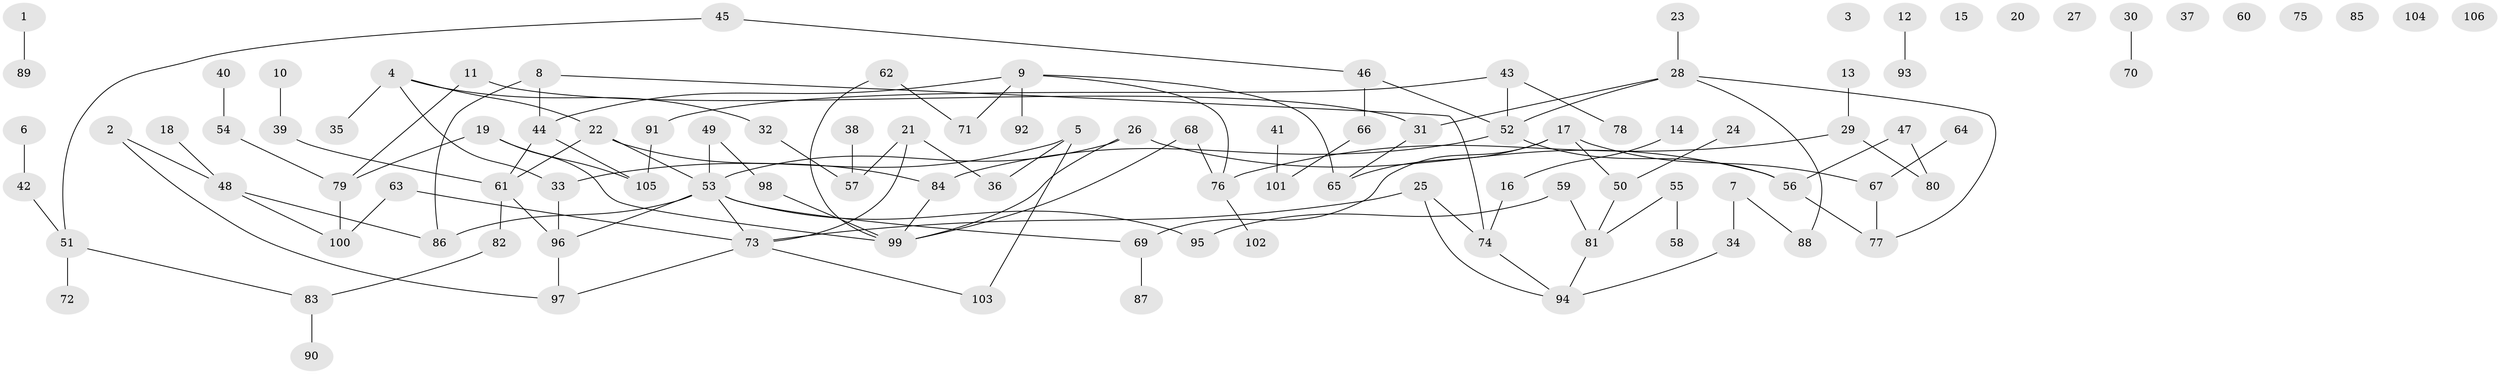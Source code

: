 // Generated by graph-tools (version 1.1) at 2025/00/03/09/25 03:00:42]
// undirected, 106 vertices, 121 edges
graph export_dot {
graph [start="1"]
  node [color=gray90,style=filled];
  1;
  2;
  3;
  4;
  5;
  6;
  7;
  8;
  9;
  10;
  11;
  12;
  13;
  14;
  15;
  16;
  17;
  18;
  19;
  20;
  21;
  22;
  23;
  24;
  25;
  26;
  27;
  28;
  29;
  30;
  31;
  32;
  33;
  34;
  35;
  36;
  37;
  38;
  39;
  40;
  41;
  42;
  43;
  44;
  45;
  46;
  47;
  48;
  49;
  50;
  51;
  52;
  53;
  54;
  55;
  56;
  57;
  58;
  59;
  60;
  61;
  62;
  63;
  64;
  65;
  66;
  67;
  68;
  69;
  70;
  71;
  72;
  73;
  74;
  75;
  76;
  77;
  78;
  79;
  80;
  81;
  82;
  83;
  84;
  85;
  86;
  87;
  88;
  89;
  90;
  91;
  92;
  93;
  94;
  95;
  96;
  97;
  98;
  99;
  100;
  101;
  102;
  103;
  104;
  105;
  106;
  1 -- 89;
  2 -- 48;
  2 -- 97;
  4 -- 22;
  4 -- 32;
  4 -- 33;
  4 -- 35;
  5 -- 33;
  5 -- 36;
  5 -- 103;
  6 -- 42;
  7 -- 34;
  7 -- 88;
  8 -- 44;
  8 -- 74;
  8 -- 86;
  9 -- 44;
  9 -- 65;
  9 -- 71;
  9 -- 76;
  9 -- 92;
  10 -- 39;
  11 -- 31;
  11 -- 79;
  12 -- 93;
  13 -- 29;
  14 -- 16;
  16 -- 74;
  17 -- 50;
  17 -- 65;
  17 -- 67;
  17 -- 69;
  18 -- 48;
  19 -- 79;
  19 -- 99;
  19 -- 105;
  21 -- 36;
  21 -- 57;
  21 -- 73;
  22 -- 53;
  22 -- 61;
  22 -- 84;
  23 -- 28;
  24 -- 50;
  25 -- 73;
  25 -- 74;
  25 -- 94;
  26 -- 53;
  26 -- 56;
  26 -- 99;
  28 -- 31;
  28 -- 52;
  28 -- 77;
  28 -- 88;
  29 -- 76;
  29 -- 80;
  30 -- 70;
  31 -- 65;
  32 -- 57;
  33 -- 96;
  34 -- 94;
  38 -- 57;
  39 -- 61;
  40 -- 54;
  41 -- 101;
  42 -- 51;
  43 -- 52;
  43 -- 78;
  43 -- 91;
  44 -- 61;
  44 -- 105;
  45 -- 46;
  45 -- 51;
  46 -- 52;
  46 -- 66;
  47 -- 56;
  47 -- 80;
  48 -- 86;
  48 -- 100;
  49 -- 53;
  49 -- 98;
  50 -- 81;
  51 -- 72;
  51 -- 83;
  52 -- 56;
  52 -- 84;
  53 -- 69;
  53 -- 73;
  53 -- 86;
  53 -- 95;
  53 -- 96;
  54 -- 79;
  55 -- 58;
  55 -- 81;
  56 -- 77;
  59 -- 81;
  59 -- 95;
  61 -- 82;
  61 -- 96;
  62 -- 71;
  62 -- 99;
  63 -- 73;
  63 -- 100;
  64 -- 67;
  66 -- 101;
  67 -- 77;
  68 -- 76;
  68 -- 99;
  69 -- 87;
  73 -- 97;
  73 -- 103;
  74 -- 94;
  76 -- 102;
  79 -- 100;
  81 -- 94;
  82 -- 83;
  83 -- 90;
  84 -- 99;
  91 -- 105;
  96 -- 97;
  98 -- 99;
}
